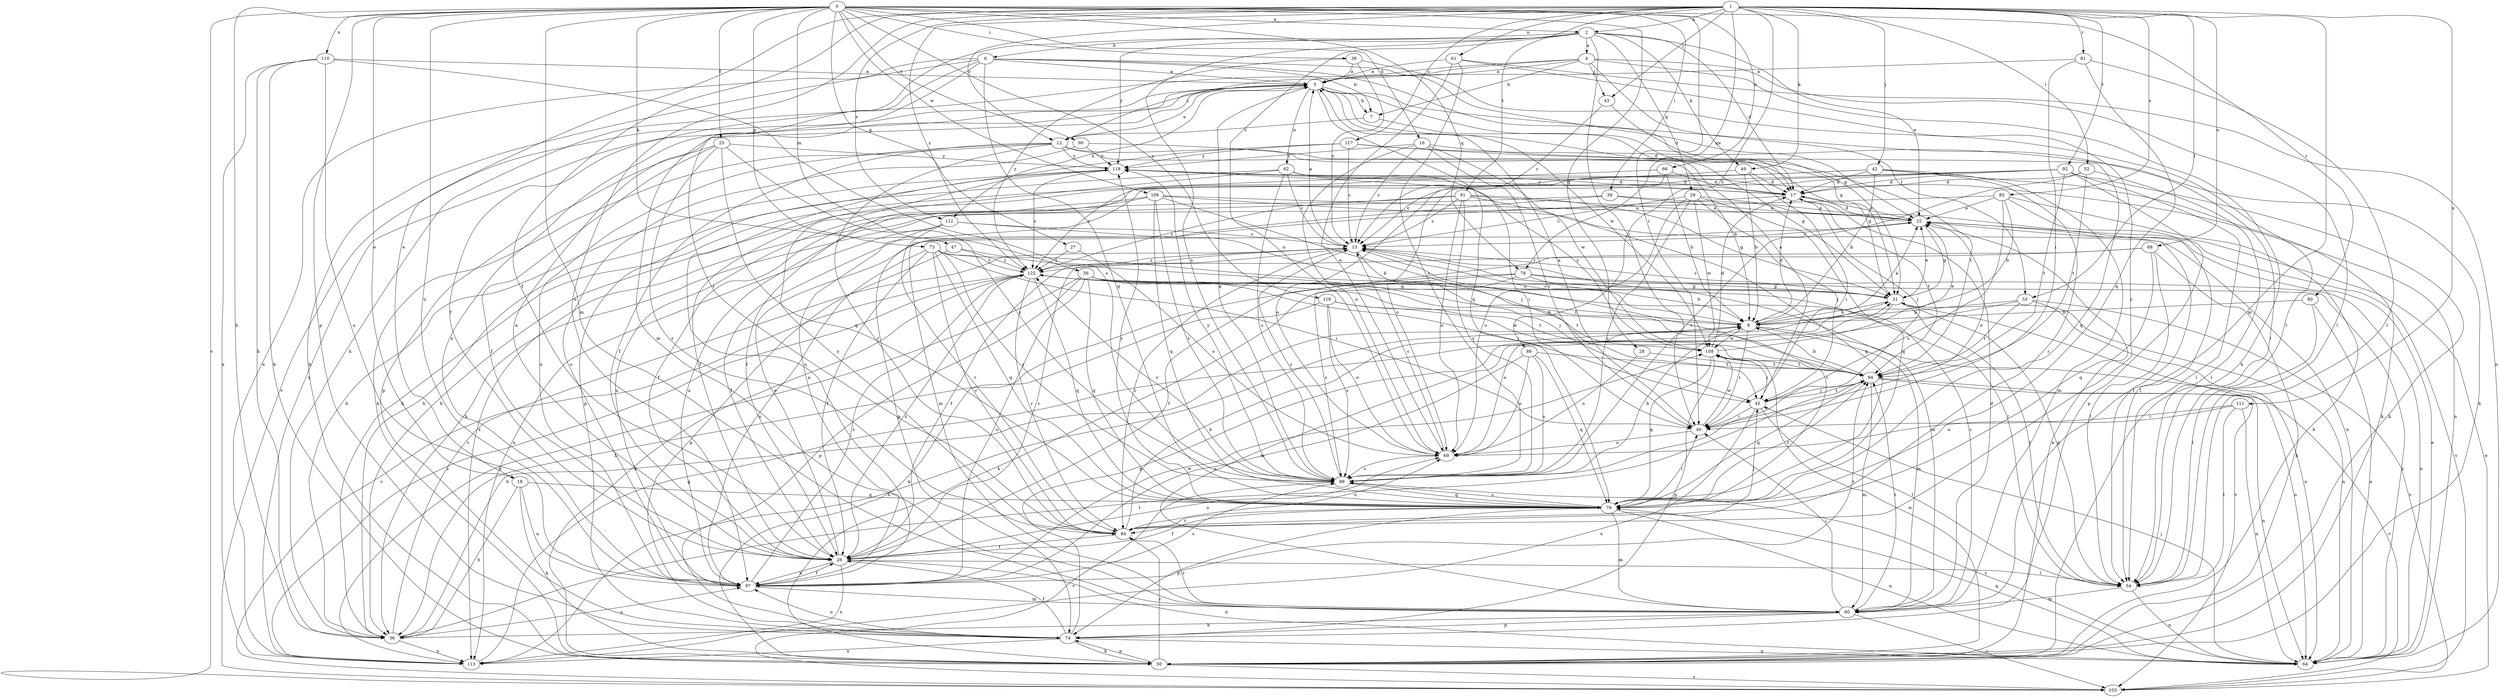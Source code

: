 strict digraph  {
0;
1;
2;
4;
5;
6;
7;
9;
12;
13;
16;
17;
18;
22;
25;
26;
27;
28;
29;
31;
36;
38;
39;
40;
42;
43;
45;
47;
49;
50;
52;
53;
54;
56;
60;
61;
62;
64;
66;
68;
69;
73;
74;
78;
79;
80;
81;
84;
85;
86;
89;
90;
91;
92;
94;
97;
103;
106;
108;
110;
111;
112;
113;
116;
117;
118;
122;
0 -> 2  [label=a];
0 -> 16  [label=d];
0 -> 18  [label=e];
0 -> 25  [label=f];
0 -> 27  [label=g];
0 -> 28  [label=g];
0 -> 36  [label=h];
0 -> 38  [label=i];
0 -> 39  [label=i];
0 -> 40  [label=i];
0 -> 47  [label=k];
0 -> 56  [label=m];
0 -> 60  [label=m];
0 -> 66  [label=o];
0 -> 73  [label=p];
0 -> 74  [label=p];
0 -> 78  [label=q];
0 -> 80  [label=r];
0 -> 90  [label=t];
0 -> 97  [label=u];
0 -> 103  [label=v];
0 -> 106  [label=w];
0 -> 110  [label=x];
0 -> 116  [label=y];
1 -> 2  [label=a];
1 -> 12  [label=c];
1 -> 18  [label=e];
1 -> 26  [label=f];
1 -> 42  [label=j];
1 -> 43  [label=j];
1 -> 49  [label=k];
1 -> 52  [label=l];
1 -> 53  [label=l];
1 -> 60  [label=m];
1 -> 61  [label=n];
1 -> 68  [label=o];
1 -> 78  [label=q];
1 -> 81  [label=r];
1 -> 85  [label=s];
1 -> 86  [label=s];
1 -> 91  [label=t];
1 -> 92  [label=t];
1 -> 97  [label=u];
1 -> 111  [label=x];
1 -> 112  [label=x];
1 -> 117  [label=y];
1 -> 122  [label=z];
2 -> 4  [label=a];
2 -> 6  [label=b];
2 -> 17  [label=d];
2 -> 22  [label=e];
2 -> 29  [label=g];
2 -> 40  [label=i];
2 -> 49  [label=k];
2 -> 69  [label=o];
2 -> 84  [label=r];
2 -> 89  [label=s];
2 -> 118  [label=y];
4 -> 5  [label=a];
4 -> 7  [label=b];
4 -> 12  [label=c];
4 -> 36  [label=h];
4 -> 43  [label=j];
4 -> 50  [label=k];
4 -> 53  [label=l];
4 -> 54  [label=l];
5 -> 7  [label=b];
5 -> 31  [label=g];
5 -> 54  [label=l];
5 -> 62  [label=n];
5 -> 79  [label=q];
5 -> 97  [label=u];
5 -> 103  [label=v];
5 -> 108  [label=w];
5 -> 112  [label=x];
5 -> 113  [label=x];
6 -> 5  [label=a];
6 -> 7  [label=b];
6 -> 22  [label=e];
6 -> 26  [label=f];
6 -> 31  [label=g];
6 -> 50  [label=k];
6 -> 60  [label=m];
6 -> 79  [label=q];
6 -> 113  [label=x];
7 -> 12  [label=c];
7 -> 17  [label=d];
9 -> 13  [label=c];
9 -> 17  [label=d];
9 -> 22  [label=e];
9 -> 40  [label=i];
9 -> 60  [label=m];
9 -> 64  [label=n];
9 -> 108  [label=w];
12 -> 5  [label=a];
12 -> 9  [label=b];
12 -> 26  [label=f];
12 -> 31  [label=g];
12 -> 50  [label=k];
12 -> 84  [label=r];
12 -> 97  [label=u];
12 -> 118  [label=y];
13 -> 5  [label=a];
13 -> 26  [label=f];
13 -> 45  [label=j];
13 -> 60  [label=m];
13 -> 84  [label=r];
13 -> 122  [label=z];
16 -> 13  [label=c];
16 -> 40  [label=i];
16 -> 69  [label=o];
16 -> 94  [label=t];
16 -> 108  [label=w];
16 -> 118  [label=y];
17 -> 22  [label=e];
17 -> 45  [label=j];
17 -> 74  [label=p];
17 -> 94  [label=t];
17 -> 118  [label=y];
18 -> 36  [label=h];
18 -> 50  [label=k];
18 -> 79  [label=q];
18 -> 97  [label=u];
22 -> 13  [label=c];
22 -> 17  [label=d];
22 -> 31  [label=g];
22 -> 103  [label=v];
25 -> 26  [label=f];
25 -> 74  [label=p];
25 -> 79  [label=q];
25 -> 84  [label=r];
25 -> 89  [label=s];
25 -> 118  [label=y];
26 -> 5  [label=a];
26 -> 13  [label=c];
26 -> 22  [label=e];
26 -> 54  [label=l];
26 -> 64  [label=n];
26 -> 69  [label=o];
26 -> 97  [label=u];
26 -> 113  [label=x];
26 -> 122  [label=z];
27 -> 69  [label=o];
27 -> 122  [label=z];
28 -> 69  [label=o];
28 -> 94  [label=t];
29 -> 13  [label=c];
29 -> 22  [label=e];
29 -> 45  [label=j];
29 -> 69  [label=o];
29 -> 79  [label=q];
29 -> 89  [label=s];
29 -> 108  [label=w];
31 -> 9  [label=b];
31 -> 13  [label=c];
31 -> 22  [label=e];
31 -> 54  [label=l];
31 -> 60  [label=m];
31 -> 64  [label=n];
31 -> 103  [label=v];
31 -> 122  [label=z];
36 -> 9  [label=b];
36 -> 13  [label=c];
36 -> 94  [label=t];
36 -> 97  [label=u];
36 -> 113  [label=x];
38 -> 5  [label=a];
38 -> 13  [label=c];
38 -> 54  [label=l];
38 -> 122  [label=z];
39 -> 22  [label=e];
39 -> 54  [label=l];
39 -> 60  [label=m];
39 -> 97  [label=u];
40 -> 5  [label=a];
40 -> 22  [label=e];
40 -> 69  [label=o];
40 -> 108  [label=w];
42 -> 9  [label=b];
42 -> 13  [label=c];
42 -> 17  [label=d];
42 -> 36  [label=h];
42 -> 50  [label=k];
42 -> 60  [label=m];
42 -> 84  [label=r];
43 -> 13  [label=c];
43 -> 17  [label=d];
45 -> 5  [label=a];
45 -> 40  [label=i];
45 -> 54  [label=l];
45 -> 94  [label=t];
45 -> 113  [label=x];
47 -> 74  [label=p];
47 -> 94  [label=t];
47 -> 122  [label=z];
49 -> 9  [label=b];
49 -> 17  [label=d];
49 -> 40  [label=i];
49 -> 122  [label=z];
50 -> 22  [label=e];
50 -> 74  [label=p];
50 -> 84  [label=r];
50 -> 103  [label=v];
50 -> 108  [label=w];
52 -> 17  [label=d];
52 -> 54  [label=l];
52 -> 89  [label=s];
52 -> 94  [label=t];
53 -> 9  [label=b];
53 -> 64  [label=n];
53 -> 69  [label=o];
53 -> 94  [label=t];
53 -> 103  [label=v];
54 -> 31  [label=g];
54 -> 60  [label=m];
54 -> 64  [label=n];
56 -> 31  [label=g];
56 -> 45  [label=j];
56 -> 74  [label=p];
56 -> 79  [label=q];
56 -> 94  [label=t];
56 -> 97  [label=u];
56 -> 113  [label=x];
60 -> 13  [label=c];
60 -> 17  [label=d];
60 -> 36  [label=h];
60 -> 40  [label=i];
60 -> 74  [label=p];
60 -> 84  [label=r];
60 -> 94  [label=t];
60 -> 103  [label=v];
61 -> 5  [label=a];
61 -> 64  [label=n];
61 -> 69  [label=o];
61 -> 84  [label=r];
61 -> 89  [label=s];
62 -> 13  [label=c];
62 -> 17  [label=d];
62 -> 26  [label=f];
62 -> 36  [label=h];
62 -> 40  [label=i];
62 -> 89  [label=s];
64 -> 22  [label=e];
64 -> 45  [label=j];
64 -> 79  [label=q];
64 -> 89  [label=s];
64 -> 122  [label=z];
66 -> 9  [label=b];
66 -> 17  [label=d];
66 -> 36  [label=h];
66 -> 69  [label=o];
68 -> 26  [label=f];
68 -> 50  [label=k];
68 -> 54  [label=l];
68 -> 79  [label=q];
68 -> 122  [label=z];
69 -> 13  [label=c];
69 -> 89  [label=s];
73 -> 26  [label=f];
73 -> 40  [label=i];
73 -> 54  [label=l];
73 -> 79  [label=q];
73 -> 84  [label=r];
73 -> 89  [label=s];
73 -> 97  [label=u];
73 -> 122  [label=z];
74 -> 26  [label=f];
74 -> 31  [label=g];
74 -> 50  [label=k];
74 -> 64  [label=n];
74 -> 97  [label=u];
74 -> 113  [label=x];
78 -> 9  [label=b];
78 -> 31  [label=g];
78 -> 36  [label=h];
78 -> 50  [label=k];
78 -> 64  [label=n];
78 -> 89  [label=s];
79 -> 13  [label=c];
79 -> 26  [label=f];
79 -> 40  [label=i];
79 -> 60  [label=m];
79 -> 64  [label=n];
79 -> 74  [label=p];
79 -> 84  [label=r];
79 -> 89  [label=s];
79 -> 94  [label=t];
79 -> 118  [label=y];
80 -> 9  [label=b];
80 -> 54  [label=l];
80 -> 64  [label=n];
81 -> 5  [label=a];
81 -> 40  [label=i];
81 -> 54  [label=l];
81 -> 79  [label=q];
84 -> 9  [label=b];
84 -> 26  [label=f];
84 -> 45  [label=j];
84 -> 69  [label=o];
84 -> 118  [label=y];
85 -> 9  [label=b];
85 -> 22  [label=e];
85 -> 36  [label=h];
85 -> 50  [label=k];
85 -> 54  [label=l];
85 -> 89  [label=s];
86 -> 69  [label=o];
86 -> 79  [label=q];
86 -> 89  [label=s];
86 -> 94  [label=t];
86 -> 97  [label=u];
89 -> 5  [label=a];
89 -> 9  [label=b];
89 -> 13  [label=c];
89 -> 79  [label=q];
89 -> 103  [label=v];
89 -> 118  [label=y];
89 -> 122  [label=z];
90 -> 31  [label=g];
90 -> 97  [label=u];
90 -> 118  [label=y];
91 -> 13  [label=c];
91 -> 22  [label=e];
91 -> 31  [label=g];
91 -> 69  [label=o];
91 -> 79  [label=q];
91 -> 89  [label=s];
91 -> 113  [label=x];
91 -> 122  [label=z];
92 -> 17  [label=d];
92 -> 26  [label=f];
92 -> 50  [label=k];
92 -> 54  [label=l];
92 -> 69  [label=o];
92 -> 74  [label=p];
92 -> 94  [label=t];
92 -> 97  [label=u];
94 -> 9  [label=b];
94 -> 45  [label=j];
94 -> 60  [label=m];
94 -> 64  [label=n];
94 -> 79  [label=q];
94 -> 103  [label=v];
97 -> 26  [label=f];
97 -> 60  [label=m];
97 -> 89  [label=s];
97 -> 94  [label=t];
97 -> 108  [label=w];
97 -> 122  [label=z];
103 -> 22  [label=e];
106 -> 22  [label=e];
106 -> 26  [label=f];
106 -> 45  [label=j];
106 -> 64  [label=n];
106 -> 79  [label=q];
106 -> 89  [label=s];
106 -> 97  [label=u];
108 -> 17  [label=d];
108 -> 22  [label=e];
108 -> 45  [label=j];
108 -> 74  [label=p];
108 -> 79  [label=q];
108 -> 94  [label=t];
108 -> 118  [label=y];
110 -> 5  [label=a];
110 -> 36  [label=h];
110 -> 50  [label=k];
110 -> 89  [label=s];
110 -> 97  [label=u];
110 -> 113  [label=x];
111 -> 40  [label=i];
111 -> 54  [label=l];
111 -> 64  [label=n];
111 -> 69  [label=o];
112 -> 9  [label=b];
112 -> 13  [label=c];
112 -> 26  [label=f];
112 -> 84  [label=r];
112 -> 113  [label=x];
113 -> 9  [label=b];
113 -> 31  [label=g];
113 -> 122  [label=z];
116 -> 9  [label=b];
116 -> 50  [label=k];
116 -> 69  [label=o];
116 -> 89  [label=s];
116 -> 108  [label=w];
117 -> 13  [label=c];
117 -> 50  [label=k];
117 -> 79  [label=q];
117 -> 97  [label=u];
117 -> 118  [label=y];
118 -> 17  [label=d];
118 -> 36  [label=h];
118 -> 64  [label=n];
118 -> 74  [label=p];
118 -> 122  [label=z];
122 -> 31  [label=g];
122 -> 50  [label=k];
122 -> 79  [label=q];
122 -> 84  [label=r];
122 -> 94  [label=t];
122 -> 103  [label=v];
}
